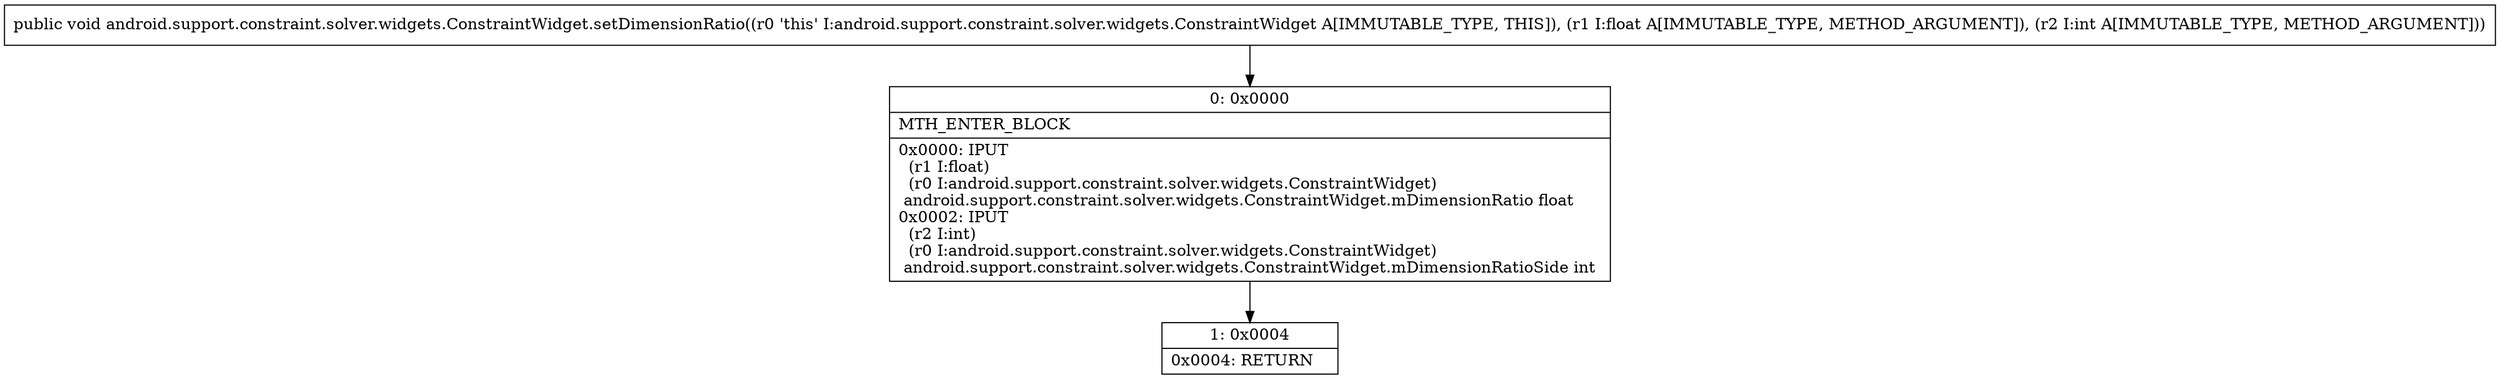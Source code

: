 digraph "CFG forandroid.support.constraint.solver.widgets.ConstraintWidget.setDimensionRatio(FI)V" {
Node_0 [shape=record,label="{0\:\ 0x0000|MTH_ENTER_BLOCK\l|0x0000: IPUT  \l  (r1 I:float)\l  (r0 I:android.support.constraint.solver.widgets.ConstraintWidget)\l android.support.constraint.solver.widgets.ConstraintWidget.mDimensionRatio float \l0x0002: IPUT  \l  (r2 I:int)\l  (r0 I:android.support.constraint.solver.widgets.ConstraintWidget)\l android.support.constraint.solver.widgets.ConstraintWidget.mDimensionRatioSide int \l}"];
Node_1 [shape=record,label="{1\:\ 0x0004|0x0004: RETURN   \l}"];
MethodNode[shape=record,label="{public void android.support.constraint.solver.widgets.ConstraintWidget.setDimensionRatio((r0 'this' I:android.support.constraint.solver.widgets.ConstraintWidget A[IMMUTABLE_TYPE, THIS]), (r1 I:float A[IMMUTABLE_TYPE, METHOD_ARGUMENT]), (r2 I:int A[IMMUTABLE_TYPE, METHOD_ARGUMENT])) }"];
MethodNode -> Node_0;
Node_0 -> Node_1;
}

